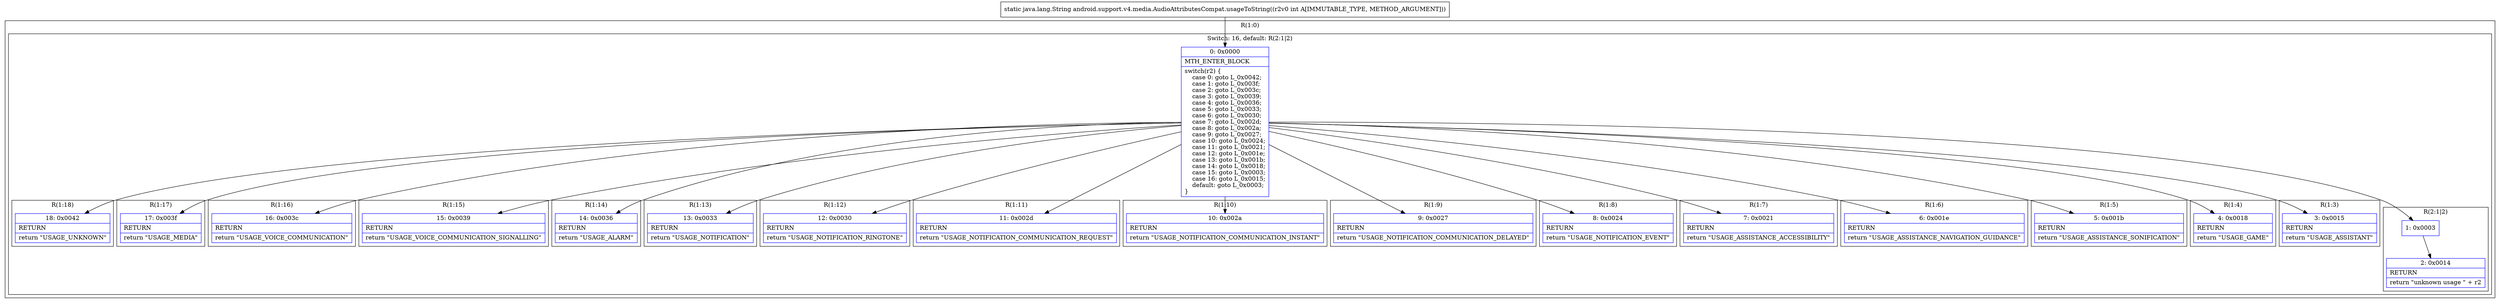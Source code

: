 digraph "CFG forandroid.support.v4.media.AudioAttributesCompat.usageToString(I)Ljava\/lang\/String;" {
subgraph cluster_Region_1528853309 {
label = "R(1:0)";
node [shape=record,color=blue];
subgraph cluster_SwitchRegion_505405765 {
label = "Switch: 16, default: R(2:1|2)";
node [shape=record,color=blue];
Node_0 [shape=record,label="{0\:\ 0x0000|MTH_ENTER_BLOCK\l|switch(r2) \{\l    case 0: goto L_0x0042;\l    case 1: goto L_0x003f;\l    case 2: goto L_0x003c;\l    case 3: goto L_0x0039;\l    case 4: goto L_0x0036;\l    case 5: goto L_0x0033;\l    case 6: goto L_0x0030;\l    case 7: goto L_0x002d;\l    case 8: goto L_0x002a;\l    case 9: goto L_0x0027;\l    case 10: goto L_0x0024;\l    case 11: goto L_0x0021;\l    case 12: goto L_0x001e;\l    case 13: goto L_0x001b;\l    case 14: goto L_0x0018;\l    case 15: goto L_0x0003;\l    case 16: goto L_0x0015;\l    default: goto L_0x0003;\l\}\l}"];
subgraph cluster_Region_336547657 {
label = "R(1:18)";
node [shape=record,color=blue];
Node_18 [shape=record,label="{18\:\ 0x0042|RETURN\l|return \"USAGE_UNKNOWN\"\l}"];
}
subgraph cluster_Region_2132482933 {
label = "R(1:17)";
node [shape=record,color=blue];
Node_17 [shape=record,label="{17\:\ 0x003f|RETURN\l|return \"USAGE_MEDIA\"\l}"];
}
subgraph cluster_Region_662316592 {
label = "R(1:16)";
node [shape=record,color=blue];
Node_16 [shape=record,label="{16\:\ 0x003c|RETURN\l|return \"USAGE_VOICE_COMMUNICATION\"\l}"];
}
subgraph cluster_Region_1183776339 {
label = "R(1:15)";
node [shape=record,color=blue];
Node_15 [shape=record,label="{15\:\ 0x0039|RETURN\l|return \"USAGE_VOICE_COMMUNICATION_SIGNALLING\"\l}"];
}
subgraph cluster_Region_680891596 {
label = "R(1:14)";
node [shape=record,color=blue];
Node_14 [shape=record,label="{14\:\ 0x0036|RETURN\l|return \"USAGE_ALARM\"\l}"];
}
subgraph cluster_Region_259191320 {
label = "R(1:13)";
node [shape=record,color=blue];
Node_13 [shape=record,label="{13\:\ 0x0033|RETURN\l|return \"USAGE_NOTIFICATION\"\l}"];
}
subgraph cluster_Region_2043612768 {
label = "R(1:12)";
node [shape=record,color=blue];
Node_12 [shape=record,label="{12\:\ 0x0030|RETURN\l|return \"USAGE_NOTIFICATION_RINGTONE\"\l}"];
}
subgraph cluster_Region_1208097644 {
label = "R(1:11)";
node [shape=record,color=blue];
Node_11 [shape=record,label="{11\:\ 0x002d|RETURN\l|return \"USAGE_NOTIFICATION_COMMUNICATION_REQUEST\"\l}"];
}
subgraph cluster_Region_1278592340 {
label = "R(1:10)";
node [shape=record,color=blue];
Node_10 [shape=record,label="{10\:\ 0x002a|RETURN\l|return \"USAGE_NOTIFICATION_COMMUNICATION_INSTANT\"\l}"];
}
subgraph cluster_Region_1422855416 {
label = "R(1:9)";
node [shape=record,color=blue];
Node_9 [shape=record,label="{9\:\ 0x0027|RETURN\l|return \"USAGE_NOTIFICATION_COMMUNICATION_DELAYED\"\l}"];
}
subgraph cluster_Region_1433576463 {
label = "R(1:8)";
node [shape=record,color=blue];
Node_8 [shape=record,label="{8\:\ 0x0024|RETURN\l|return \"USAGE_NOTIFICATION_EVENT\"\l}"];
}
subgraph cluster_Region_225647798 {
label = "R(1:7)";
node [shape=record,color=blue];
Node_7 [shape=record,label="{7\:\ 0x0021|RETURN\l|return \"USAGE_ASSISTANCE_ACCESSIBILITY\"\l}"];
}
subgraph cluster_Region_1863214889 {
label = "R(1:6)";
node [shape=record,color=blue];
Node_6 [shape=record,label="{6\:\ 0x001e|RETURN\l|return \"USAGE_ASSISTANCE_NAVIGATION_GUIDANCE\"\l}"];
}
subgraph cluster_Region_1124732668 {
label = "R(1:5)";
node [shape=record,color=blue];
Node_5 [shape=record,label="{5\:\ 0x001b|RETURN\l|return \"USAGE_ASSISTANCE_SONIFICATION\"\l}"];
}
subgraph cluster_Region_51943502 {
label = "R(1:4)";
node [shape=record,color=blue];
Node_4 [shape=record,label="{4\:\ 0x0018|RETURN\l|return \"USAGE_GAME\"\l}"];
}
subgraph cluster_Region_370913847 {
label = "R(1:3)";
node [shape=record,color=blue];
Node_3 [shape=record,label="{3\:\ 0x0015|RETURN\l|return \"USAGE_ASSISTANT\"\l}"];
}
subgraph cluster_Region_170961138 {
label = "R(2:1|2)";
node [shape=record,color=blue];
Node_1 [shape=record,label="{1\:\ 0x0003}"];
Node_2 [shape=record,label="{2\:\ 0x0014|RETURN\l|return \"unknown usage \" + r2\l}"];
}
}
}
MethodNode[shape=record,label="{static java.lang.String android.support.v4.media.AudioAttributesCompat.usageToString((r2v0 int A[IMMUTABLE_TYPE, METHOD_ARGUMENT])) }"];
MethodNode -> Node_0;
Node_0 -> Node_1;
Node_0 -> Node_3;
Node_0 -> Node_4;
Node_0 -> Node_5;
Node_0 -> Node_6;
Node_0 -> Node_7;
Node_0 -> Node_8;
Node_0 -> Node_9;
Node_0 -> Node_10;
Node_0 -> Node_11;
Node_0 -> Node_12;
Node_0 -> Node_13;
Node_0 -> Node_14;
Node_0 -> Node_15;
Node_0 -> Node_16;
Node_0 -> Node_17;
Node_0 -> Node_18;
Node_1 -> Node_2;
}


